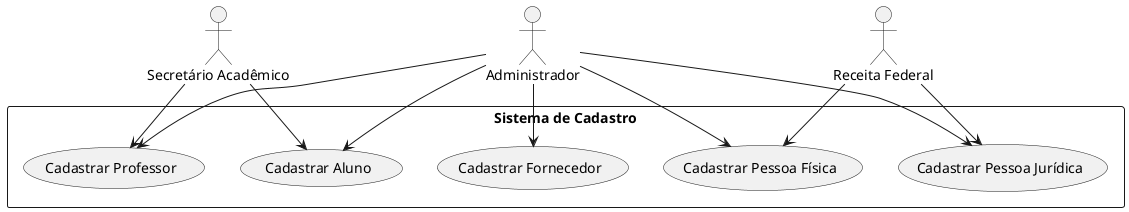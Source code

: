 @startuml
actor "Administrador" as Adm
actor "Secretário Acadêmico" as Sec
actor "Receita Federal" as RF

rectangle "Sistema de Cadastro" {
  usecase "Cadastrar Pessoa Física" as CPF
  usecase "Cadastrar Pessoa Jurídica" as CNPJ
  usecase "Cadastrar Professor" as Prof
  usecase "Cadastrar Aluno" as Aluno
  usecase "Cadastrar Fornecedor" as Forn
}

Adm --> CPF
Adm --> CNPJ
Adm --> Prof
Adm --> Aluno
Adm --> Forn

Sec --> Prof
Sec --> Aluno

RF --> CPF
RF --> CNPJ
@enduml

